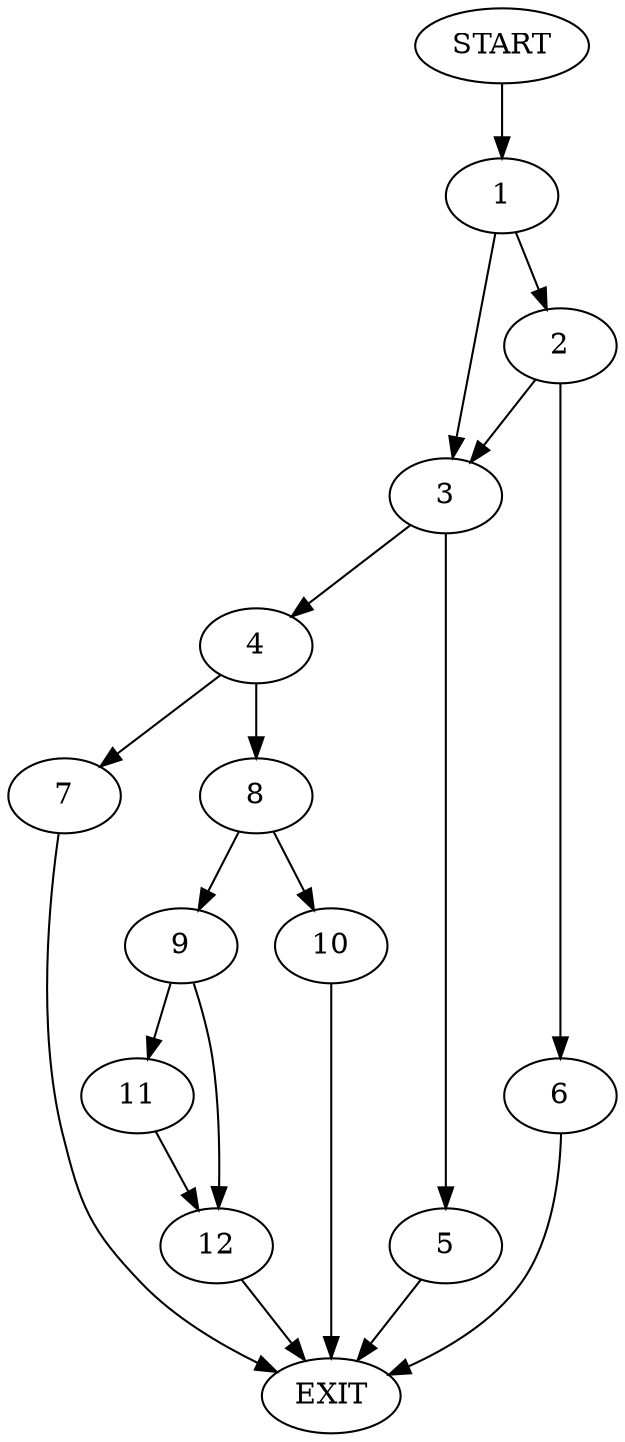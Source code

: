 digraph {
0 [label="START"]
13 [label="EXIT"]
0 -> 1
1 -> 2
1 -> 3
3 -> 4
3 -> 5
2 -> 3
2 -> 6
6 -> 13
5 -> 13
4 -> 7
4 -> 8
8 -> 9
8 -> 10
7 -> 13
9 -> 11
9 -> 12
10 -> 13
11 -> 12
12 -> 13
}
